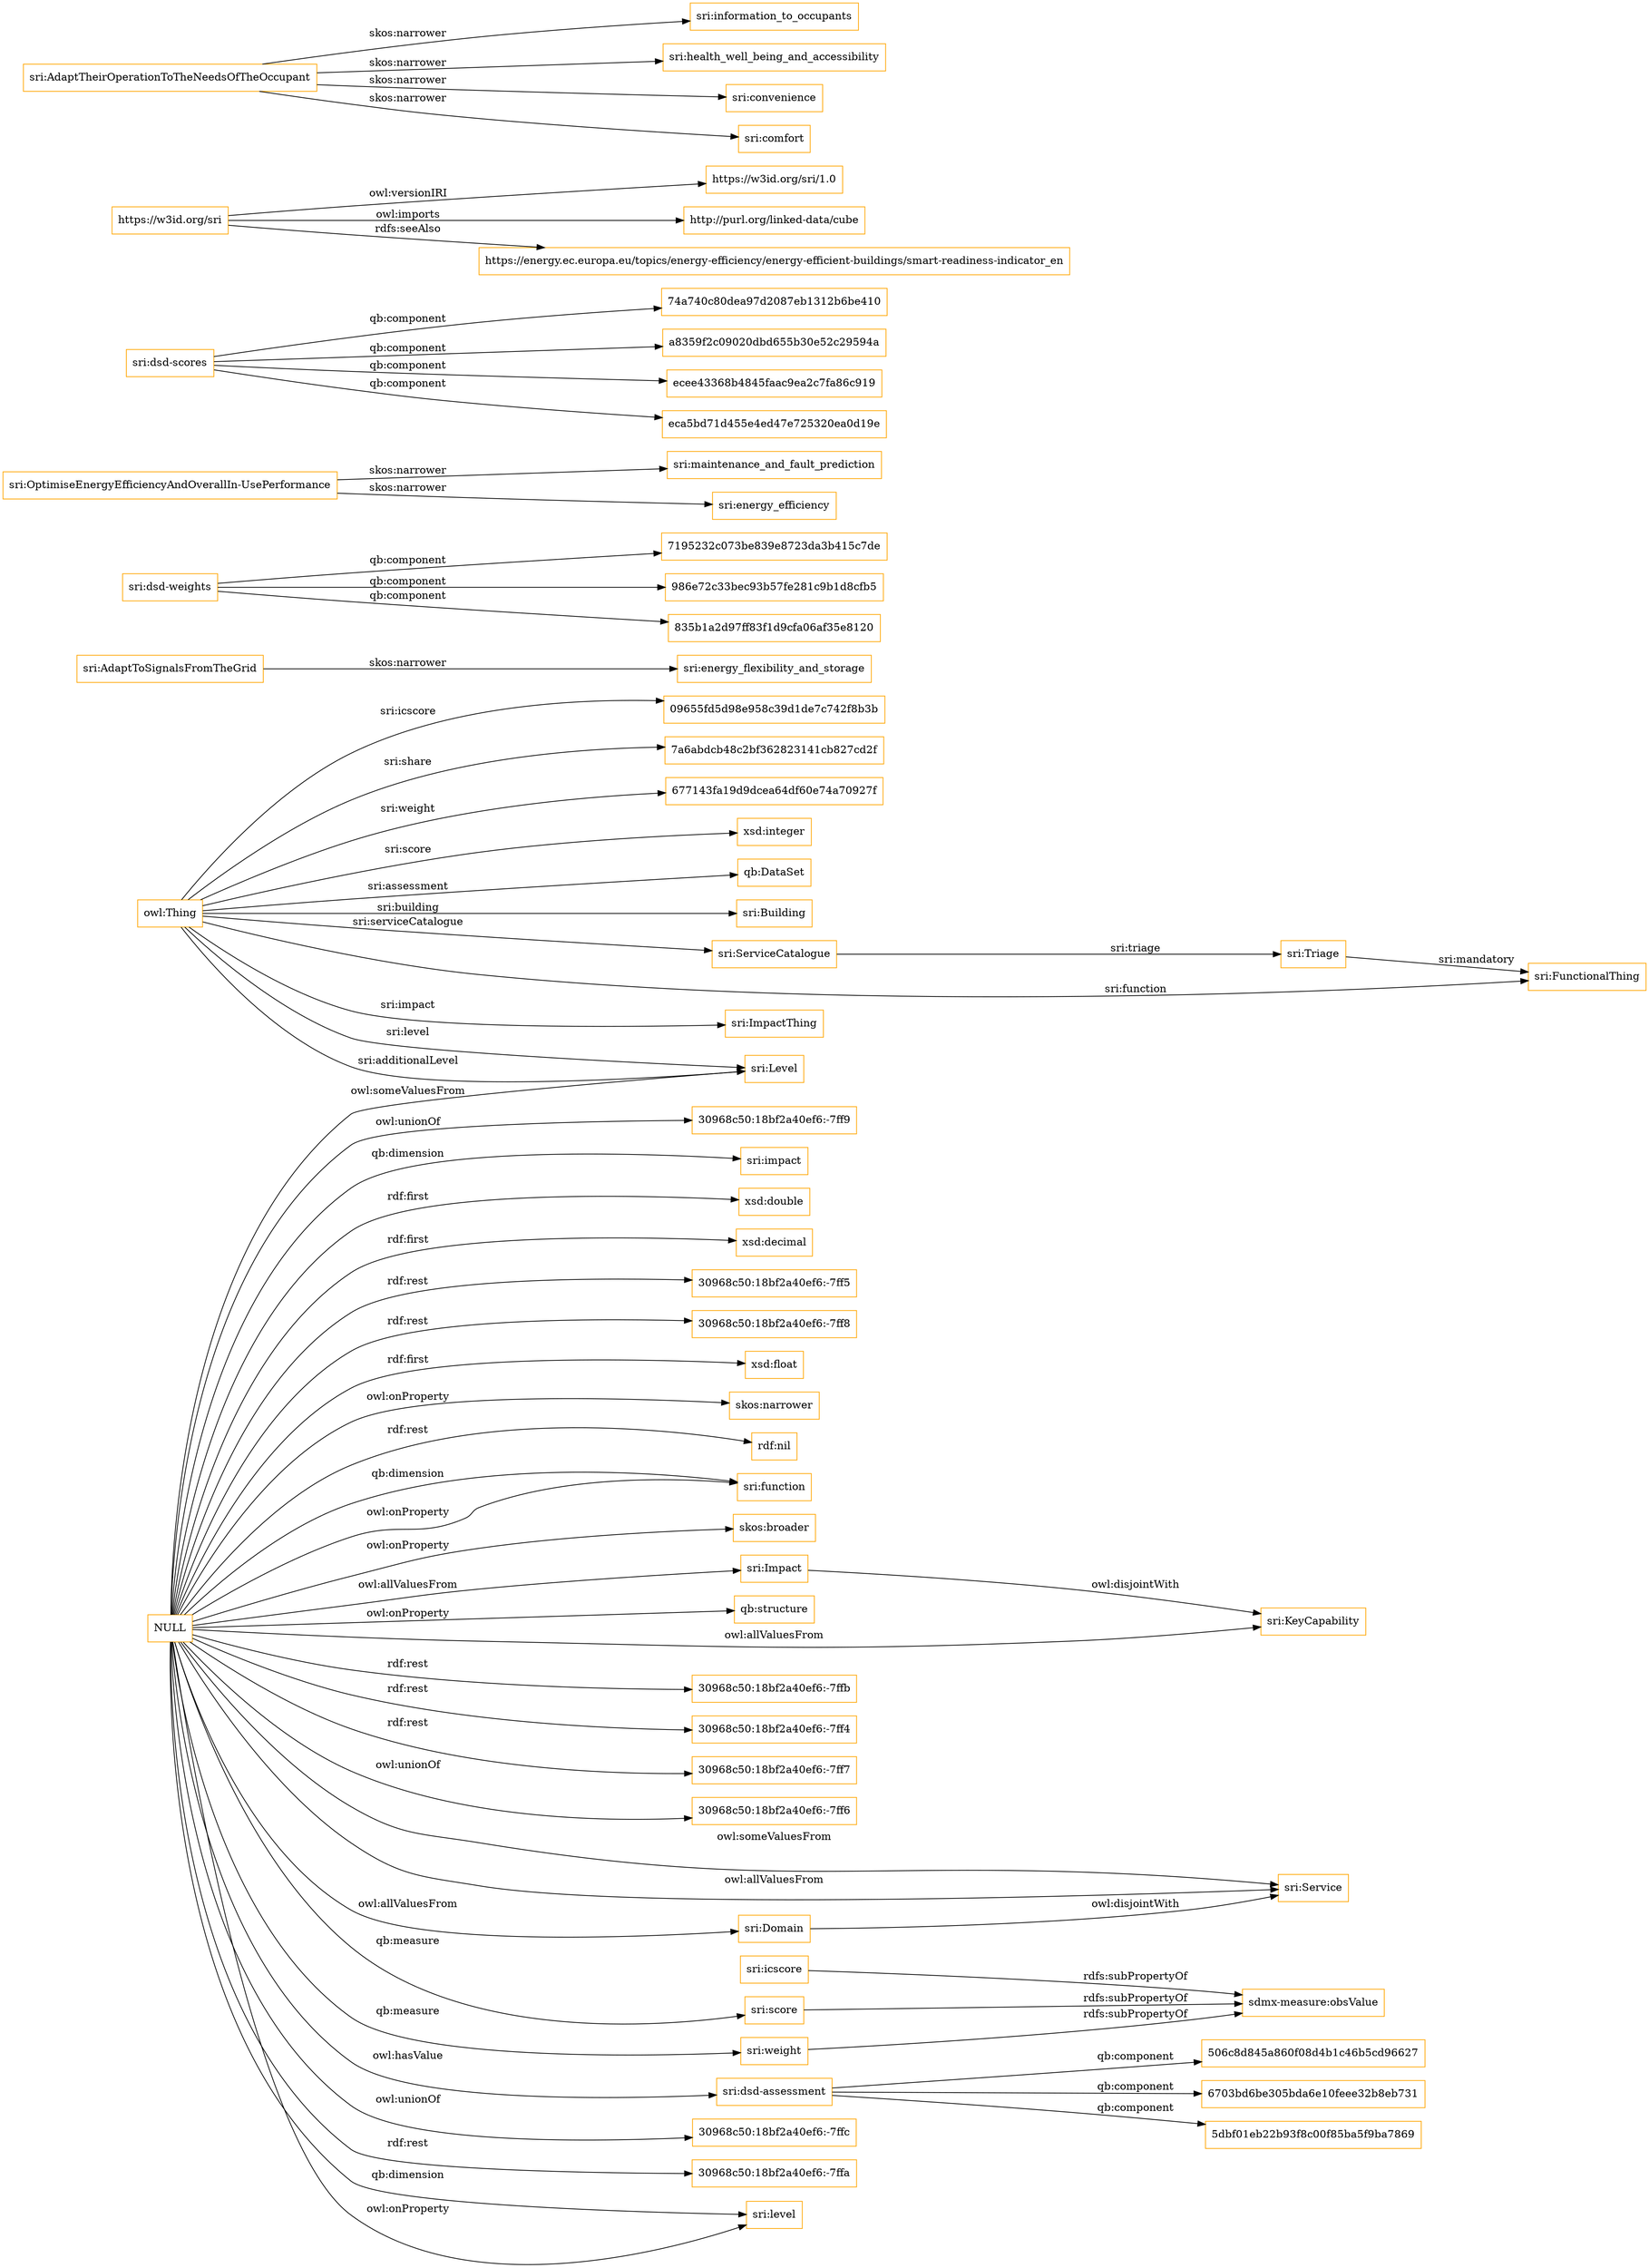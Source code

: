 digraph ar2dtool_diagram { 
rankdir=LR;
size="1501"
node [shape = rectangle, color="orange"]; "sri:Building" "sri:KeyCapability" "sri:Service" "sri:ServiceCatalogue" "sri:Impact" "sri:Domain" "sri:ImpactThing" "sri:FunctionalThing" "sri:Triage" "sri:Level" ; /*classes style*/
	"sri:AdaptToSignalsFromTheGrid" -> "sri:energy_flexibility_and_storage" [ label = "skos:narrower" ];
	"sri:weight" -> "sdmx-measure:obsValue" [ label = "rdfs:subPropertyOf" ];
	"sri:dsd-weights" -> "7195232c073be839e8723da3b415c7de" [ label = "qb:component" ];
	"sri:dsd-weights" -> "986e72c33bec93b57fe281c9b1d8cfb5" [ label = "qb:component" ];
	"sri:dsd-weights" -> "835b1a2d97ff83f1d9cfa06af35e8120" [ label = "qb:component" ];
	"sri:OptimiseEnergyEfficiencyAndOverallIn-UsePerformance" -> "sri:maintenance_and_fault_prediction" [ label = "skos:narrower" ];
	"sri:OptimiseEnergyEfficiencyAndOverallIn-UsePerformance" -> "sri:energy_efficiency" [ label = "skos:narrower" ];
	"sri:icscore" -> "sdmx-measure:obsValue" [ label = "rdfs:subPropertyOf" ];
	"sri:dsd-scores" -> "74a740c80dea97d2087eb1312b6be410" [ label = "qb:component" ];
	"sri:dsd-scores" -> "a8359f2c09020dbd655b30e52c29594a" [ label = "qb:component" ];
	"sri:dsd-scores" -> "ecee43368b4845faac9ea2c7fa86c919" [ label = "qb:component" ];
	"sri:dsd-scores" -> "eca5bd71d455e4ed47e725320ea0d19e" [ label = "qb:component" ];
	"sri:Impact" -> "sri:KeyCapability" [ label = "owl:disjointWith" ];
	"https://w3id.org/sri" -> "https://w3id.org/sri/1.0" [ label = "owl:versionIRI" ];
	"https://w3id.org/sri" -> "http://purl.org/linked-data/cube" [ label = "owl:imports" ];
	"https://w3id.org/sri" -> "https://energy.ec.europa.eu/topics/energy-efficiency/energy-efficient-buildings/smart-readiness-indicator_en" [ label = "rdfs:seeAlso" ];
	"sri:AdaptTheirOperationToTheNeedsOfTheOccupant" -> "sri:information_to_occupants" [ label = "skos:narrower" ];
	"sri:AdaptTheirOperationToTheNeedsOfTheOccupant" -> "sri:health_well_being_and_accessibility" [ label = "skos:narrower" ];
	"sri:AdaptTheirOperationToTheNeedsOfTheOccupant" -> "sri:convenience" [ label = "skos:narrower" ];
	"sri:AdaptTheirOperationToTheNeedsOfTheOccupant" -> "sri:comfort" [ label = "skos:narrower" ];
	"sri:Domain" -> "sri:Service" [ label = "owl:disjointWith" ];
	"sri:dsd-assessment" -> "5dbf01eb22b93f8c00f85ba5f9ba7869" [ label = "qb:component" ];
	"sri:dsd-assessment" -> "506c8d845a860f08d4b1c46b5cd96627" [ label = "qb:component" ];
	"sri:dsd-assessment" -> "6703bd6be305bda6e10feee32b8eb731" [ label = "qb:component" ];
	"sri:score" -> "sdmx-measure:obsValue" [ label = "rdfs:subPropertyOf" ];
	"NULL" -> "sri:Service" [ label = "owl:someValuesFrom" ];
	"NULL" -> "sri:dsd-assessment" [ label = "owl:hasValue" ];
	"NULL" -> "30968c50:18bf2a40ef6:-7ffc" [ label = "owl:unionOf" ];
	"NULL" -> "30968c50:18bf2a40ef6:-7ffa" [ label = "rdf:rest" ];
	"NULL" -> "sri:weight" [ label = "qb:measure" ];
	"NULL" -> "sri:Domain" [ label = "owl:allValuesFrom" ];
	"NULL" -> "sri:level" [ label = "qb:dimension" ];
	"NULL" -> "30968c50:18bf2a40ef6:-7ff9" [ label = "owl:unionOf" ];
	"NULL" -> "sri:Level" [ label = "owl:someValuesFrom" ];
	"NULL" -> "sri:impact" [ label = "qb:dimension" ];
	"NULL" -> "xsd:double" [ label = "rdf:first" ];
	"NULL" -> "xsd:decimal" [ label = "rdf:first" ];
	"NULL" -> "30968c50:18bf2a40ef6:-7ff5" [ label = "rdf:rest" ];
	"NULL" -> "sri:score" [ label = "qb:measure" ];
	"NULL" -> "30968c50:18bf2a40ef6:-7ff8" [ label = "rdf:rest" ];
	"NULL" -> "sri:Service" [ label = "owl:allValuesFrom" ];
	"NULL" -> "sri:Impact" [ label = "owl:allValuesFrom" ];
	"NULL" -> "xsd:float" [ label = "rdf:first" ];
	"NULL" -> "skos:narrower" [ label = "owl:onProperty" ];
	"NULL" -> "rdf:nil" [ label = "rdf:rest" ];
	"NULL" -> "sri:level" [ label = "owl:onProperty" ];
	"NULL" -> "sri:function" [ label = "qb:dimension" ];
	"NULL" -> "skos:broader" [ label = "owl:onProperty" ];
	"NULL" -> "sri:KeyCapability" [ label = "owl:allValuesFrom" ];
	"NULL" -> "qb:structure" [ label = "owl:onProperty" ];
	"NULL" -> "30968c50:18bf2a40ef6:-7ffb" [ label = "rdf:rest" ];
	"NULL" -> "30968c50:18bf2a40ef6:-7ff4" [ label = "rdf:rest" ];
	"NULL" -> "30968c50:18bf2a40ef6:-7ff7" [ label = "rdf:rest" ];
	"NULL" -> "sri:function" [ label = "owl:onProperty" ];
	"NULL" -> "30968c50:18bf2a40ef6:-7ff6" [ label = "owl:unionOf" ];
	"sri:ServiceCatalogue" -> "sri:Triage" [ label = "sri:triage" ];
	"owl:Thing" -> "09655fd5d98e958c39d1de7c742f8b3b" [ label = "sri:icscore" ];
	"owl:Thing" -> "sri:Building" [ label = "sri:building" ];
	"owl:Thing" -> "7a6abdcb48c2bf362823141cb827cd2f" [ label = "sri:share" ];
	"owl:Thing" -> "sri:Level" [ label = "sri:level" ];
	"owl:Thing" -> "sri:ImpactThing" [ label = "sri:impact" ];
	"sri:Triage" -> "sri:FunctionalThing" [ label = "sri:mandatory" ];
	"owl:Thing" -> "677143fa19d9dcea64df60e74a70927f" [ label = "sri:weight" ];
	"owl:Thing" -> "sri:Level" [ label = "sri:additionalLevel" ];
	"owl:Thing" -> "xsd:integer" [ label = "sri:score" ];
	"owl:Thing" -> "qb:DataSet" [ label = "sri:assessment" ];
	"owl:Thing" -> "sri:ServiceCatalogue" [ label = "sri:serviceCatalogue" ];
	"owl:Thing" -> "sri:FunctionalThing" [ label = "sri:function" ];

}
